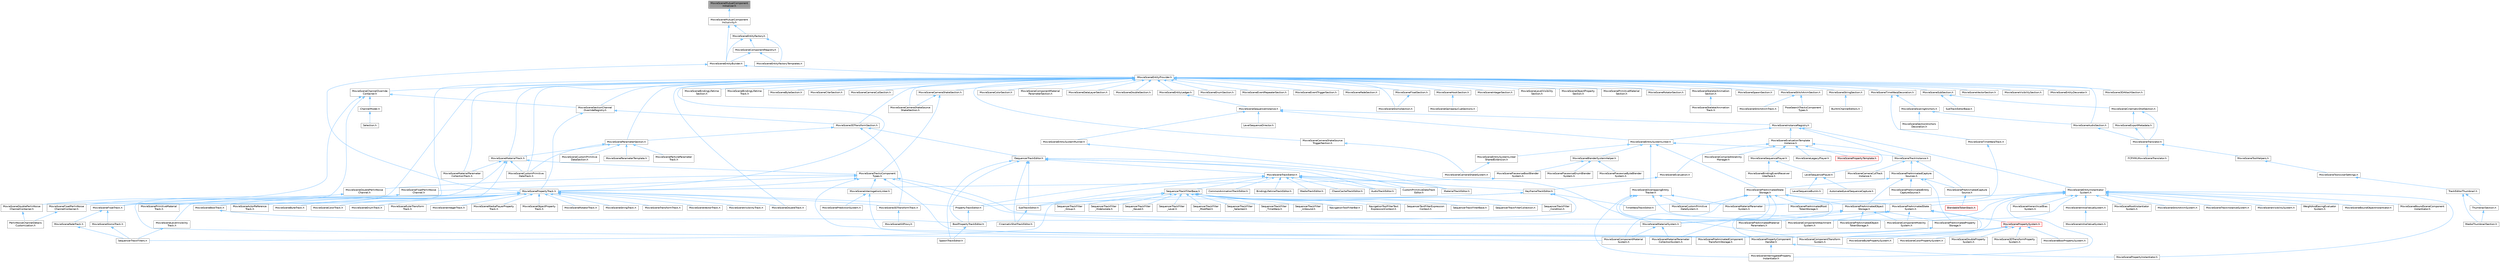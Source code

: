 digraph "MovieSceneMutualComponentInitializer.h"
{
 // INTERACTIVE_SVG=YES
 // LATEX_PDF_SIZE
  bgcolor="transparent";
  edge [fontname=Helvetica,fontsize=10,labelfontname=Helvetica,labelfontsize=10];
  node [fontname=Helvetica,fontsize=10,shape=box,height=0.2,width=0.4];
  Node1 [id="Node000001",label="MovieSceneMutualComponent\lInitializer.h",height=0.2,width=0.4,color="gray40", fillcolor="grey60", style="filled", fontcolor="black",tooltip=" "];
  Node1 -> Node2 [id="edge1_Node000001_Node000002",dir="back",color="steelblue1",style="solid",tooltip=" "];
  Node2 [id="Node000002",label="MovieSceneMutualComponent\lInclusivity.h",height=0.2,width=0.4,color="grey40", fillcolor="white", style="filled",URL="$d7/d19/MovieSceneMutualComponentInclusivity_8h.html",tooltip=" "];
  Node2 -> Node3 [id="edge2_Node000002_Node000003",dir="back",color="steelblue1",style="solid",tooltip=" "];
  Node3 [id="Node000003",label="MovieSceneEntityBuilder.h",height=0.2,width=0.4,color="grey40", fillcolor="white", style="filled",URL="$d4/df8/MovieSceneEntityBuilder_8h.html",tooltip=" "];
  Node3 -> Node4 [id="edge3_Node000003_Node000004",dir="back",color="steelblue1",style="solid",tooltip=" "];
  Node4 [id="Node000004",label="IMovieSceneEntityProvider.h",height=0.2,width=0.4,color="grey40", fillcolor="white", style="filled",URL="$dc/de1/IMovieSceneEntityProvider_8h.html",tooltip=" "];
  Node4 -> Node5 [id="edge4_Node000004_Node000005",dir="back",color="steelblue1",style="solid",tooltip=" "];
  Node5 [id="Node000005",label="IMovieSceneEntityDecorator.h",height=0.2,width=0.4,color="grey40", fillcolor="white", style="filled",URL="$da/d36/IMovieSceneEntityDecorator_8h.html",tooltip=" "];
  Node4 -> Node6 [id="edge5_Node000004_Node000006",dir="back",color="steelblue1",style="solid",tooltip=" "];
  Node6 [id="Node000006",label="MovieScene3DAttachSection.h",height=0.2,width=0.4,color="grey40", fillcolor="white", style="filled",URL="$d4/db3/MovieScene3DAttachSection_8h.html",tooltip=" "];
  Node4 -> Node7 [id="edge6_Node000004_Node000007",dir="back",color="steelblue1",style="solid",tooltip=" "];
  Node7 [id="Node000007",label="MovieScene3DTransformSection.h",height=0.2,width=0.4,color="grey40", fillcolor="white", style="filled",URL="$de/dab/MovieScene3DTransformSection_8h.html",tooltip=" "];
  Node7 -> Node8 [id="edge7_Node000007_Node000008",dir="back",color="steelblue1",style="solid",tooltip=" "];
  Node8 [id="Node000008",label="ISequencerTrackEditor.h",height=0.2,width=0.4,color="grey40", fillcolor="white", style="filled",URL="$df/dca/ISequencerTrackEditor_8h.html",tooltip=" "];
  Node8 -> Node9 [id="edge8_Node000008_Node000009",dir="back",color="steelblue1",style="solid",tooltip=" "];
  Node9 [id="Node000009",label="AudioTrackEditor.h",height=0.2,width=0.4,color="grey40", fillcolor="white", style="filled",URL="$dd/d96/AudioTrackEditor_8h.html",tooltip=" "];
  Node8 -> Node10 [id="edge9_Node000008_Node000010",dir="back",color="steelblue1",style="solid",tooltip=" "];
  Node10 [id="Node000010",label="BoolPropertyTrackEditor.h",height=0.2,width=0.4,color="grey40", fillcolor="white", style="filled",URL="$db/d07/BoolPropertyTrackEditor_8h.html",tooltip=" "];
  Node10 -> Node11 [id="edge10_Node000010_Node000011",dir="back",color="steelblue1",style="solid",tooltip=" "];
  Node11 [id="Node000011",label="SpawnTrackEditor.h",height=0.2,width=0.4,color="grey40", fillcolor="white", style="filled",URL="$d5/dac/SpawnTrackEditor_8h.html",tooltip=" "];
  Node8 -> Node12 [id="edge11_Node000008_Node000012",dir="back",color="steelblue1",style="solid",tooltip=" "];
  Node12 [id="Node000012",label="CinematicShotTrackEditor.h",height=0.2,width=0.4,color="grey40", fillcolor="white", style="filled",URL="$d3/d0c/CinematicShotTrackEditor_8h.html",tooltip=" "];
  Node8 -> Node13 [id="edge12_Node000008_Node000013",dir="back",color="steelblue1",style="solid",tooltip=" "];
  Node13 [id="Node000013",label="CustomPrimitiveDataTrack\lEditor.h",height=0.2,width=0.4,color="grey40", fillcolor="white", style="filled",URL="$dc/d8f/CustomPrimitiveDataTrackEditor_8h.html",tooltip=" "];
  Node8 -> Node14 [id="edge13_Node000008_Node000014",dir="back",color="steelblue1",style="solid",tooltip=" "];
  Node14 [id="Node000014",label="MaterialTrackEditor.h",height=0.2,width=0.4,color="grey40", fillcolor="white", style="filled",URL="$d1/d9f/MaterialTrackEditor_8h.html",tooltip=" "];
  Node8 -> Node15 [id="edge14_Node000008_Node000015",dir="back",color="steelblue1",style="solid",tooltip=" "];
  Node15 [id="Node000015",label="MovieSceneTrackEditor.h",height=0.2,width=0.4,color="grey40", fillcolor="white", style="filled",URL="$db/d6c/MovieSceneTrackEditor_8h.html",tooltip=" "];
  Node15 -> Node9 [id="edge15_Node000015_Node000009",dir="back",color="steelblue1",style="solid",tooltip=" "];
  Node15 -> Node16 [id="edge16_Node000015_Node000016",dir="back",color="steelblue1",style="solid",tooltip=" "];
  Node16 [id="Node000016",label="BindingLifetimeTrackEditor.h",height=0.2,width=0.4,color="grey40", fillcolor="white", style="filled",URL="$db/d3c/BindingLifetimeTrackEditor_8h.html",tooltip=" "];
  Node15 -> Node17 [id="edge17_Node000015_Node000017",dir="back",color="steelblue1",style="solid",tooltip=" "];
  Node17 [id="Node000017",label="ChaosCacheTrackEditor.h",height=0.2,width=0.4,color="grey40", fillcolor="white", style="filled",URL="$db/d36/ChaosCacheTrackEditor_8h.html",tooltip=" "];
  Node15 -> Node18 [id="edge18_Node000015_Node000018",dir="back",color="steelblue1",style="solid",tooltip=" "];
  Node18 [id="Node000018",label="CommonAnimationTrackEditor.h",height=0.2,width=0.4,color="grey40", fillcolor="white", style="filled",URL="$d9/d6e/CommonAnimationTrackEditor_8h.html",tooltip=" "];
  Node15 -> Node13 [id="edge19_Node000015_Node000013",dir="back",color="steelblue1",style="solid",tooltip=" "];
  Node15 -> Node19 [id="edge20_Node000015_Node000019",dir="back",color="steelblue1",style="solid",tooltip=" "];
  Node19 [id="Node000019",label="KeyframeTrackEditor.h",height=0.2,width=0.4,color="grey40", fillcolor="white", style="filled",URL="$dd/d47/KeyframeTrackEditor_8h.html",tooltip=" "];
  Node19 -> Node10 [id="edge21_Node000019_Node000010",dir="back",color="steelblue1",style="solid",tooltip=" "];
  Node19 -> Node20 [id="edge22_Node000019_Node000020",dir="back",color="steelblue1",style="solid",tooltip=" "];
  Node20 [id="Node000020",label="PropertyTrackEditor.h",height=0.2,width=0.4,color="grey40", fillcolor="white", style="filled",URL="$da/d9a/PropertyTrackEditor_8h.html",tooltip=" "];
  Node20 -> Node10 [id="edge23_Node000020_Node000010",dir="back",color="steelblue1",style="solid",tooltip=" "];
  Node19 -> Node21 [id="edge24_Node000019_Node000021",dir="back",color="steelblue1",style="solid",tooltip=" "];
  Node21 [id="Node000021",label="SubTrackEditor.h",height=0.2,width=0.4,color="grey40", fillcolor="white", style="filled",URL="$d8/d5b/SubTrackEditor_8h.html",tooltip=" "];
  Node21 -> Node12 [id="edge25_Node000021_Node000012",dir="back",color="steelblue1",style="solid",tooltip=" "];
  Node19 -> Node22 [id="edge26_Node000019_Node000022",dir="back",color="steelblue1",style="solid",tooltip=" "];
  Node22 [id="Node000022",label="TimeWarpTrackEditor.h",height=0.2,width=0.4,color="grey40", fillcolor="white", style="filled",URL="$dc/d2e/TimeWarpTrackEditor_8h.html",tooltip=" "];
  Node15 -> Node14 [id="edge27_Node000015_Node000014",dir="back",color="steelblue1",style="solid",tooltip=" "];
  Node15 -> Node23 [id="edge28_Node000015_Node000023",dir="back",color="steelblue1",style="solid",tooltip=" "];
  Node23 [id="Node000023",label="MediaTrackEditor.h",height=0.2,width=0.4,color="grey40", fillcolor="white", style="filled",URL="$d0/d41/MediaTrackEditor_8h.html",tooltip=" "];
  Node15 -> Node20 [id="edge29_Node000015_Node000020",dir="back",color="steelblue1",style="solid",tooltip=" "];
  Node15 -> Node24 [id="edge30_Node000015_Node000024",dir="back",color="steelblue1",style="solid",tooltip=" "];
  Node24 [id="Node000024",label="SequencerTrackFilterBase.h",height=0.2,width=0.4,color="grey40", fillcolor="white", style="filled",URL="$d8/def/Filters_2SequencerTrackFilterBase_8h.html",tooltip=" "];
  Node24 -> Node25 [id="edge31_Node000024_Node000025",dir="back",color="steelblue1",style="solid",tooltip=" "];
  Node25 [id="Node000025",label="NavigationToolFilterBar.h",height=0.2,width=0.4,color="grey40", fillcolor="white", style="filled",URL="$df/d14/NavigationToolFilterBar_8h.html",tooltip=" "];
  Node24 -> Node26 [id="edge32_Node000024_Node000026",dir="back",color="steelblue1",style="solid",tooltip=" "];
  Node26 [id="Node000026",label="NavigationToolFilterText\lExpressionContext.h",height=0.2,width=0.4,color="grey40", fillcolor="white", style="filled",URL="$d8/dd2/NavigationToolFilterTextExpressionContext_8h.html",tooltip=" "];
  Node24 -> Node27 [id="edge33_Node000024_Node000027",dir="back",color="steelblue1",style="solid",tooltip=" "];
  Node27 [id="Node000027",label="SequencerTextFilterExpression\lContext.h",height=0.2,width=0.4,color="grey40", fillcolor="white", style="filled",URL="$d0/d9f/SequencerTextFilterExpressionContext_8h.html",tooltip=" "];
  Node24 -> Node28 [id="edge34_Node000024_Node000028",dir="back",color="steelblue1",style="solid",tooltip=" "];
  Node28 [id="Node000028",label="SequencerTrackFilterBase.h",height=0.2,width=0.4,color="grey40", fillcolor="white", style="filled",URL="$d8/d4d/SequencerTrackFilterBase_8h.html",tooltip=" "];
  Node24 -> Node29 [id="edge35_Node000024_Node000029",dir="back",color="steelblue1",style="solid",tooltip=" "];
  Node29 [id="Node000029",label="SequencerTrackFilterCollection.h",height=0.2,width=0.4,color="grey40", fillcolor="white", style="filled",URL="$d8/de2/SequencerTrackFilterCollection_8h.html",tooltip=" "];
  Node24 -> Node30 [id="edge36_Node000024_Node000030",dir="back",color="steelblue1",style="solid",tooltip=" "];
  Node30 [id="Node000030",label="SequencerTrackFilter\l_Condition.h",height=0.2,width=0.4,color="grey40", fillcolor="white", style="filled",URL="$df/d17/SequencerTrackFilter__Condition_8h.html",tooltip=" "];
  Node24 -> Node31 [id="edge37_Node000024_Node000031",dir="back",color="steelblue1",style="solid",tooltip=" "];
  Node31 [id="Node000031",label="SequencerTrackFilter\l_Group.h",height=0.2,width=0.4,color="grey40", fillcolor="white", style="filled",URL="$da/dea/SequencerTrackFilter__Group_8h.html",tooltip=" "];
  Node24 -> Node32 [id="edge38_Node000024_Node000032",dir="back",color="steelblue1",style="solid",tooltip=" "];
  Node32 [id="Node000032",label="SequencerTrackFilter\l_HideIsolate.h",height=0.2,width=0.4,color="grey40", fillcolor="white", style="filled",URL="$d3/d55/SequencerTrackFilter__HideIsolate_8h.html",tooltip=" "];
  Node24 -> Node33 [id="edge39_Node000024_Node000033",dir="back",color="steelblue1",style="solid",tooltip=" "];
  Node33 [id="Node000033",label="SequencerTrackFilter\l_Keyed.h",height=0.2,width=0.4,color="grey40", fillcolor="white", style="filled",URL="$d4/d2d/SequencerTrackFilter__Keyed_8h.html",tooltip=" "];
  Node24 -> Node34 [id="edge40_Node000024_Node000034",dir="back",color="steelblue1",style="solid",tooltip=" "];
  Node34 [id="Node000034",label="SequencerTrackFilter\l_Level.h",height=0.2,width=0.4,color="grey40", fillcolor="white", style="filled",URL="$d2/d6c/SequencerTrackFilter__Level_8h.html",tooltip=" "];
  Node24 -> Node35 [id="edge41_Node000024_Node000035",dir="back",color="steelblue1",style="solid",tooltip=" "];
  Node35 [id="Node000035",label="SequencerTrackFilter\l_Modified.h",height=0.2,width=0.4,color="grey40", fillcolor="white", style="filled",URL="$d0/dd9/SequencerTrackFilter__Modified_8h.html",tooltip=" "];
  Node24 -> Node36 [id="edge42_Node000024_Node000036",dir="back",color="steelblue1",style="solid",tooltip=" "];
  Node36 [id="Node000036",label="SequencerTrackFilter\l_Selected.h",height=0.2,width=0.4,color="grey40", fillcolor="white", style="filled",URL="$dc/d54/SequencerTrackFilter__Selected_8h.html",tooltip=" "];
  Node24 -> Node37 [id="edge43_Node000024_Node000037",dir="back",color="steelblue1",style="solid",tooltip=" "];
  Node37 [id="Node000037",label="SequencerTrackFilter\l_TimeWarp.h",height=0.2,width=0.4,color="grey40", fillcolor="white", style="filled",URL="$d6/dd0/SequencerTrackFilter__TimeWarp_8h.html",tooltip=" "];
  Node24 -> Node38 [id="edge44_Node000024_Node000038",dir="back",color="steelblue1",style="solid",tooltip=" "];
  Node38 [id="Node000038",label="SequencerTrackFilter\l_Unbound.h",height=0.2,width=0.4,color="grey40", fillcolor="white", style="filled",URL="$d0/dd1/SequencerTrackFilter__Unbound_8h.html",tooltip=" "];
  Node24 -> Node39 [id="edge45_Node000024_Node000039",dir="back",color="steelblue1",style="solid",tooltip=" "];
  Node39 [id="Node000039",label="SequencerTrackFilters.h",height=0.2,width=0.4,color="grey40", fillcolor="white", style="filled",URL="$df/d72/SequencerTrackFilters_8h.html",tooltip=" "];
  Node15 -> Node21 [id="edge46_Node000015_Node000021",dir="back",color="steelblue1",style="solid",tooltip=" "];
  Node8 -> Node11 [id="edge47_Node000008_Node000011",dir="back",color="steelblue1",style="solid",tooltip=" "];
  Node8 -> Node21 [id="edge48_Node000008_Node000021",dir="back",color="steelblue1",style="solid",tooltip=" "];
  Node7 -> Node40 [id="edge49_Node000007_Node000040",dir="back",color="steelblue1",style="solid",tooltip=" "];
  Node40 [id="Node000040",label="MovieScene3DTransformTrack.h",height=0.2,width=0.4,color="grey40", fillcolor="white", style="filled",URL="$d9/d06/MovieScene3DTransformTrack_8h.html",tooltip=" "];
  Node40 -> Node41 [id="edge50_Node000040_Node000041",dir="back",color="steelblue1",style="solid",tooltip=" "];
  Node41 [id="Node000041",label="MovieSceneHitProxy.h",height=0.2,width=0.4,color="grey40", fillcolor="white", style="filled",URL="$d0/d01/MovieSceneHitProxy_8h.html",tooltip=" "];
  Node7 -> Node42 [id="edge51_Node000007_Node000042",dir="back",color="steelblue1",style="solid",tooltip=" "];
  Node42 [id="Node000042",label="MovieSceneParameterSection.h",height=0.2,width=0.4,color="grey40", fillcolor="white", style="filled",URL="$de/d65/MovieSceneParameterSection_8h.html",tooltip=" "];
  Node42 -> Node43 [id="edge52_Node000042_Node000043",dir="back",color="steelblue1",style="solid",tooltip=" "];
  Node43 [id="Node000043",label="MovieSceneCustomPrimitive\lDataSection.h",height=0.2,width=0.4,color="grey40", fillcolor="white", style="filled",URL="$d2/d78/MovieSceneCustomPrimitiveDataSection_8h.html",tooltip=" "];
  Node42 -> Node44 [id="edge53_Node000042_Node000044",dir="back",color="steelblue1",style="solid",tooltip=" "];
  Node44 [id="Node000044",label="MovieSceneCustomPrimitive\lDataTrack.h",height=0.2,width=0.4,color="grey40", fillcolor="white", style="filled",URL="$db/d39/MovieSceneCustomPrimitiveDataTrack_8h.html",tooltip=" "];
  Node42 -> Node45 [id="edge54_Node000042_Node000045",dir="back",color="steelblue1",style="solid",tooltip=" "];
  Node45 [id="Node000045",label="MovieSceneMaterialTrack.h",height=0.2,width=0.4,color="grey40", fillcolor="white", style="filled",URL="$d8/d92/MovieSceneMaterialTrack_8h.html",tooltip=" "];
  Node45 -> Node46 [id="edge55_Node000045_Node000046",dir="back",color="steelblue1",style="solid",tooltip=" "];
  Node46 [id="Node000046",label="MovieSceneComponentMaterial\lSystem.h",height=0.2,width=0.4,color="grey40", fillcolor="white", style="filled",URL="$d7/d7c/MovieSceneComponentMaterialSystem_8h.html",tooltip=" "];
  Node45 -> Node44 [id="edge56_Node000045_Node000044",dir="back",color="steelblue1",style="solid",tooltip=" "];
  Node45 -> Node47 [id="edge57_Node000045_Node000047",dir="back",color="steelblue1",style="solid",tooltip=" "];
  Node47 [id="Node000047",label="MovieSceneMaterialParameter\lCollectionTrack.h",height=0.2,width=0.4,color="grey40", fillcolor="white", style="filled",URL="$d7/dc8/MovieSceneMaterialParameterCollectionTrack_8h.html",tooltip=" "];
  Node45 -> Node48 [id="edge58_Node000045_Node000048",dir="back",color="steelblue1",style="solid",tooltip=" "];
  Node48 [id="Node000048",label="MovieScenePrimitiveMaterial\lTrack.h",height=0.2,width=0.4,color="grey40", fillcolor="white", style="filled",URL="$dc/dc4/MovieScenePrimitiveMaterialTrack_8h.html",tooltip=" "];
  Node45 -> Node49 [id="edge59_Node000045_Node000049",dir="back",color="steelblue1",style="solid",tooltip=" "];
  Node49 [id="Node000049",label="MovieSceneTracksComponent\lTypes.h",height=0.2,width=0.4,color="grey40", fillcolor="white", style="filled",URL="$d5/d6a/MovieSceneTracksComponentTypes_8h.html",tooltip=" "];
  Node49 -> Node50 [id="edge60_Node000049_Node000050",dir="back",color="steelblue1",style="solid",tooltip=" "];
  Node50 [id="Node000050",label="MovieSceneComponentAttachment\lSystem.h",height=0.2,width=0.4,color="grey40", fillcolor="white", style="filled",URL="$d9/db3/MovieSceneComponentAttachmentSystem_8h.html",tooltip=" "];
  Node49 -> Node51 [id="edge61_Node000049_Node000051",dir="back",color="steelblue1",style="solid",tooltip=" "];
  Node51 [id="Node000051",label="MovieSceneComponentTransform\lSystem.h",height=0.2,width=0.4,color="grey40", fillcolor="white", style="filled",URL="$d1/d3e/MovieSceneComponentTransformSystem_8h.html",tooltip=" "];
  Node49 -> Node52 [id="edge62_Node000049_Node000052",dir="back",color="steelblue1",style="solid",tooltip=" "];
  Node52 [id="Node000052",label="MovieSceneDoublePerlinNoise\lChannel.h",height=0.2,width=0.4,color="grey40", fillcolor="white", style="filled",URL="$d9/d50/MovieSceneDoublePerlinNoiseChannel_8h.html",tooltip=" "];
  Node52 -> Node53 [id="edge63_Node000052_Node000053",dir="back",color="steelblue1",style="solid",tooltip=" "];
  Node53 [id="Node000053",label="MovieSceneDoublePerlinNoise\lChannelContainer.h",height=0.2,width=0.4,color="grey40", fillcolor="white", style="filled",URL="$de/dae/MovieSceneDoublePerlinNoiseChannelContainer_8h.html",tooltip=" "];
  Node53 -> Node54 [id="edge64_Node000053_Node000054",dir="back",color="steelblue1",style="solid",tooltip=" "];
  Node54 [id="Node000054",label="PerlinNoiseChannelDetails\lCustomization.h",height=0.2,width=0.4,color="grey40", fillcolor="white", style="filled",URL="$d6/df3/PerlinNoiseChannelDetailsCustomization_8h.html",tooltip=" "];
  Node49 -> Node55 [id="edge65_Node000049_Node000055",dir="back",color="steelblue1",style="solid",tooltip=" "];
  Node55 [id="Node000055",label="MovieSceneFloatPerlinNoise\lChannel.h",height=0.2,width=0.4,color="grey40", fillcolor="white", style="filled",URL="$d2/d9d/MovieSceneFloatPerlinNoiseChannel_8h.html",tooltip=" "];
  Node55 -> Node56 [id="edge66_Node000055_Node000056",dir="back",color="steelblue1",style="solid",tooltip=" "];
  Node56 [id="Node000056",label="MovieSceneFloatPerlinNoise\lChannelContainer.h",height=0.2,width=0.4,color="grey40", fillcolor="white", style="filled",URL="$d6/dcb/MovieSceneFloatPerlinNoiseChannelContainer_8h.html",tooltip=" "];
  Node56 -> Node54 [id="edge67_Node000056_Node000054",dir="back",color="steelblue1",style="solid",tooltip=" "];
  Node49 -> Node57 [id="edge68_Node000049_Node000057",dir="back",color="steelblue1",style="solid",tooltip=" "];
  Node57 [id="Node000057",label="MovieSceneInterrogationLinker.h",height=0.2,width=0.4,color="grey40", fillcolor="white", style="filled",URL="$d9/d6a/MovieSceneInterrogationLinker_8h.html",tooltip=" "];
  Node57 -> Node58 [id="edge69_Node000057_Node000058",dir="back",color="steelblue1",style="solid",tooltip=" "];
  Node58 [id="Node000058",label="MovieScenePredictionSystem.h",height=0.2,width=0.4,color="grey40", fillcolor="white", style="filled",URL="$dc/d7f/MovieScenePredictionSystem_8h.html",tooltip=" "];
  Node57 -> Node59 [id="edge70_Node000057_Node000059",dir="back",color="steelblue1",style="solid",tooltip=" "];
  Node59 [id="Node000059",label="MovieScenePropertyComponent\lHandler.h",height=0.2,width=0.4,color="grey40", fillcolor="white", style="filled",URL="$d1/d1c/MovieScenePropertyComponentHandler_8h.html",tooltip=" "];
  Node59 -> Node60 [id="edge71_Node000059_Node000060",dir="back",color="steelblue1",style="solid",tooltip=" "];
  Node60 [id="Node000060",label="MovieSceneInterrogatedProperty\lInstantiator.h",height=0.2,width=0.4,color="grey40", fillcolor="white", style="filled",URL="$df/d43/MovieSceneInterrogatedPropertyInstantiator_8h.html",tooltip=" "];
  Node59 -> Node61 [id="edge72_Node000059_Node000061",dir="back",color="steelblue1",style="solid",tooltip=" "];
  Node61 [id="Node000061",label="MovieScenePropertyInstantiator.h",height=0.2,width=0.4,color="grey40", fillcolor="white", style="filled",URL="$d2/ddc/MovieScenePropertyInstantiator_8h.html",tooltip=" "];
  Node49 -> Node62 [id="edge73_Node000049_Node000062",dir="back",color="steelblue1",style="solid",tooltip=" "];
  Node62 [id="Node000062",label="MovieSceneMaterialSystem.h",height=0.2,width=0.4,color="grey40", fillcolor="white", style="filled",URL="$d2/d2f/MovieSceneMaterialSystem_8h.html",tooltip=" "];
  Node62 -> Node46 [id="edge74_Node000062_Node000046",dir="back",color="steelblue1",style="solid",tooltip=" "];
  Node62 -> Node63 [id="edge75_Node000062_Node000063",dir="back",color="steelblue1",style="solid",tooltip=" "];
  Node63 [id="Node000063",label="MovieSceneMaterialParameter\lCollectionSystem.h",height=0.2,width=0.4,color="grey40", fillcolor="white", style="filled",URL="$d4/d18/MovieSceneMaterialParameterCollectionSystem_8h.html",tooltip=" "];
  Node49 -> Node64 [id="edge76_Node000049_Node000064",dir="back",color="steelblue1",style="solid",tooltip=" "];
  Node64 [id="Node000064",label="MovieScenePreAnimatedComponent\lTransformStorage.h",height=0.2,width=0.4,color="grey40", fillcolor="white", style="filled",URL="$d9/d84/MovieScenePreAnimatedComponentTransformStorage_8h.html",tooltip=" "];
  Node49 -> Node65 [id="edge77_Node000049_Node000065",dir="back",color="steelblue1",style="solid",tooltip=" "];
  Node65 [id="Node000065",label="MovieScenePropertyTrack.h",height=0.2,width=0.4,color="grey40", fillcolor="white", style="filled",URL="$da/d0c/MovieScenePropertyTrack_8h.html",tooltip=" "];
  Node65 -> Node40 [id="edge78_Node000065_Node000040",dir="back",color="steelblue1",style="solid",tooltip=" "];
  Node65 -> Node66 [id="edge79_Node000065_Node000066",dir="back",color="steelblue1",style="solid",tooltip=" "];
  Node66 [id="Node000066",label="MovieSceneActorReference\lTrack.h",height=0.2,width=0.4,color="grey40", fillcolor="white", style="filled",URL="$d9/d9b/MovieSceneActorReferenceTrack_8h.html",tooltip=" "];
  Node65 -> Node67 [id="edge80_Node000065_Node000067",dir="back",color="steelblue1",style="solid",tooltip=" "];
  Node67 [id="Node000067",label="MovieSceneBoolTrack.h",height=0.2,width=0.4,color="grey40", fillcolor="white", style="filled",URL="$d7/ddf/MovieSceneBoolTrack_8h.html",tooltip=" "];
  Node67 -> Node10 [id="edge81_Node000067_Node000010",dir="back",color="steelblue1",style="solid",tooltip=" "];
  Node65 -> Node68 [id="edge82_Node000065_Node000068",dir="back",color="steelblue1",style="solid",tooltip=" "];
  Node68 [id="Node000068",label="MovieSceneByteTrack.h",height=0.2,width=0.4,color="grey40", fillcolor="white", style="filled",URL="$dc/d79/MovieSceneByteTrack_8h.html",tooltip=" "];
  Node65 -> Node69 [id="edge83_Node000065_Node000069",dir="back",color="steelblue1",style="solid",tooltip=" "];
  Node69 [id="Node000069",label="MovieSceneColorTrack.h",height=0.2,width=0.4,color="grey40", fillcolor="white", style="filled",URL="$d8/df9/MovieSceneColorTrack_8h.html",tooltip=" "];
  Node65 -> Node70 [id="edge84_Node000065_Node000070",dir="back",color="steelblue1",style="solid",tooltip=" "];
  Node70 [id="Node000070",label="MovieSceneDoubleTrack.h",height=0.2,width=0.4,color="grey40", fillcolor="white", style="filled",URL="$de/d31/MovieSceneDoubleTrack_8h.html",tooltip=" "];
  Node65 -> Node71 [id="edge85_Node000065_Node000071",dir="back",color="steelblue1",style="solid",tooltip=" "];
  Node71 [id="Node000071",label="MovieSceneEnumTrack.h",height=0.2,width=0.4,color="grey40", fillcolor="white", style="filled",URL="$d6/d95/MovieSceneEnumTrack_8h.html",tooltip=" "];
  Node65 -> Node72 [id="edge86_Node000065_Node000072",dir="back",color="steelblue1",style="solid",tooltip=" "];
  Node72 [id="Node000072",label="MovieSceneEulerTransform\lTrack.h",height=0.2,width=0.4,color="grey40", fillcolor="white", style="filled",URL="$d7/d3a/MovieSceneEulerTransformTrack_8h.html",tooltip=" "];
  Node65 -> Node73 [id="edge87_Node000065_Node000073",dir="back",color="steelblue1",style="solid",tooltip=" "];
  Node73 [id="Node000073",label="MovieSceneFloatTrack.h",height=0.2,width=0.4,color="grey40", fillcolor="white", style="filled",URL="$dc/d88/MovieSceneFloatTrack_8h.html",tooltip=" "];
  Node73 -> Node74 [id="edge88_Node000073_Node000074",dir="back",color="steelblue1",style="solid",tooltip=" "];
  Node74 [id="Node000074",label="MovieSceneFadeTrack.h",height=0.2,width=0.4,color="grey40", fillcolor="white", style="filled",URL="$d3/dd6/MovieSceneFadeTrack_8h.html",tooltip=" "];
  Node74 -> Node39 [id="edge89_Node000074_Node000039",dir="back",color="steelblue1",style="solid",tooltip=" "];
  Node73 -> Node75 [id="edge90_Node000073_Node000075",dir="back",color="steelblue1",style="solid",tooltip=" "];
  Node75 [id="Node000075",label="MovieSceneSlomoTrack.h",height=0.2,width=0.4,color="grey40", fillcolor="white", style="filled",URL="$d3/d88/MovieSceneSlomoTrack_8h.html",tooltip=" "];
  Node75 -> Node39 [id="edge91_Node000075_Node000039",dir="back",color="steelblue1",style="solid",tooltip=" "];
  Node65 -> Node76 [id="edge92_Node000065_Node000076",dir="back",color="steelblue1",style="solid",tooltip=" "];
  Node76 [id="Node000076",label="MovieSceneIntegerTrack.h",height=0.2,width=0.4,color="grey40", fillcolor="white", style="filled",URL="$d9/d1a/MovieSceneIntegerTrack_8h.html",tooltip=" "];
  Node65 -> Node77 [id="edge93_Node000065_Node000077",dir="back",color="steelblue1",style="solid",tooltip=" "];
  Node77 [id="Node000077",label="MovieSceneLevelVisibility\lTrack.h",height=0.2,width=0.4,color="grey40", fillcolor="white", style="filled",URL="$d8/dae/MovieSceneLevelVisibilityTrack_8h.html",tooltip=" "];
  Node77 -> Node39 [id="edge94_Node000077_Node000039",dir="back",color="steelblue1",style="solid",tooltip=" "];
  Node65 -> Node78 [id="edge95_Node000065_Node000078",dir="back",color="steelblue1",style="solid",tooltip=" "];
  Node78 [id="Node000078",label="MovieSceneMediaPlayerProperty\lTrack.h",height=0.2,width=0.4,color="grey40", fillcolor="white", style="filled",URL="$d4/da1/MovieSceneMediaPlayerPropertyTrack_8h.html",tooltip=" "];
  Node65 -> Node79 [id="edge96_Node000065_Node000079",dir="back",color="steelblue1",style="solid",tooltip=" "];
  Node79 [id="Node000079",label="MovieSceneObjectProperty\lTrack.h",height=0.2,width=0.4,color="grey40", fillcolor="white", style="filled",URL="$dc/da9/MovieSceneObjectPropertyTrack_8h.html",tooltip=" "];
  Node65 -> Node48 [id="edge97_Node000065_Node000048",dir="back",color="steelblue1",style="solid",tooltip=" "];
  Node65 -> Node80 [id="edge98_Node000065_Node000080",dir="back",color="steelblue1",style="solid",tooltip=" "];
  Node80 [id="Node000080",label="MovieSceneRotatorTrack.h",height=0.2,width=0.4,color="grey40", fillcolor="white", style="filled",URL="$d3/d8f/MovieSceneRotatorTrack_8h.html",tooltip=" "];
  Node65 -> Node81 [id="edge99_Node000065_Node000081",dir="back",color="steelblue1",style="solid",tooltip=" "];
  Node81 [id="Node000081",label="MovieSceneStringTrack.h",height=0.2,width=0.4,color="grey40", fillcolor="white", style="filled",URL="$dd/d54/MovieSceneStringTrack_8h.html",tooltip=" "];
  Node65 -> Node82 [id="edge100_Node000065_Node000082",dir="back",color="steelblue1",style="solid",tooltip=" "];
  Node82 [id="Node000082",label="MovieSceneTransformTrack.h",height=0.2,width=0.4,color="grey40", fillcolor="white", style="filled",URL="$df/d57/MovieSceneTransformTrack_8h.html",tooltip=" "];
  Node65 -> Node83 [id="edge101_Node000065_Node000083",dir="back",color="steelblue1",style="solid",tooltip=" "];
  Node83 [id="Node000083",label="MovieSceneVectorTrack.h",height=0.2,width=0.4,color="grey40", fillcolor="white", style="filled",URL="$d8/d5e/MovieSceneVectorTrack_8h.html",tooltip=" "];
  Node65 -> Node84 [id="edge102_Node000065_Node000084",dir="back",color="steelblue1",style="solid",tooltip=" "];
  Node84 [id="Node000084",label="MovieSceneVisibilityTrack.h",height=0.2,width=0.4,color="grey40", fillcolor="white", style="filled",URL="$dd/d5e/MovieSceneVisibilityTrack_8h.html",tooltip=" "];
  Node65 -> Node20 [id="edge103_Node000065_Node000020",dir="back",color="steelblue1",style="solid",tooltip=" "];
  Node42 -> Node85 [id="edge104_Node000042_Node000085",dir="back",color="steelblue1",style="solid",tooltip=" "];
  Node85 [id="Node000085",label="MovieSceneParameterTemplate.h",height=0.2,width=0.4,color="grey40", fillcolor="white", style="filled",URL="$d9/df3/MovieSceneParameterTemplate_8h.html",tooltip=" "];
  Node42 -> Node86 [id="edge105_Node000042_Node000086",dir="back",color="steelblue1",style="solid",tooltip=" "];
  Node86 [id="Node000086",label="MovieSceneParticleParameter\lTrack.h",height=0.2,width=0.4,color="grey40", fillcolor="white", style="filled",URL="$d2/d09/MovieSceneParticleParameterTrack_8h.html",tooltip=" "];
  Node4 -> Node87 [id="edge106_Node000004_Node000087",dir="back",color="steelblue1",style="solid",tooltip=" "];
  Node87 [id="Node000087",label="MovieSceneAudioSection.h",height=0.2,width=0.4,color="grey40", fillcolor="white", style="filled",URL="$da/d5f/MovieSceneAudioSection_8h.html",tooltip=" "];
  Node87 -> Node88 [id="edge107_Node000087_Node000088",dir="back",color="steelblue1",style="solid",tooltip=" "];
  Node88 [id="Node000088",label="MovieSceneTranslator.h",height=0.2,width=0.4,color="grey40", fillcolor="white", style="filled",URL="$d2/d49/MovieSceneTranslator_8h.html",tooltip=" "];
  Node88 -> Node89 [id="edge108_Node000088_Node000089",dir="back",color="steelblue1",style="solid",tooltip=" "];
  Node89 [id="Node000089",label="FCPXMLMovieSceneTranslator.h",height=0.2,width=0.4,color="grey40", fillcolor="white", style="filled",URL="$d2/d93/FCPXMLMovieSceneTranslator_8h.html",tooltip=" "];
  Node88 -> Node90 [id="edge109_Node000088_Node000090",dir="back",color="steelblue1",style="solid",tooltip=" "];
  Node90 [id="Node000090",label="MovieSceneToolHelpers.h",height=0.2,width=0.4,color="grey40", fillcolor="white", style="filled",URL="$d4/d0e/MovieSceneToolHelpers_8h.html",tooltip=" "];
  Node90 -> Node91 [id="edge110_Node000090_Node000091",dir="back",color="steelblue1",style="solid",tooltip=" "];
  Node91 [id="Node000091",label="MovieSceneToolsUserSettings.h",height=0.2,width=0.4,color="grey40", fillcolor="white", style="filled",URL="$d5/dab/MovieSceneToolsUserSettings_8h.html",tooltip=" "];
  Node91 -> Node92 [id="edge111_Node000091_Node000092",dir="back",color="steelblue1",style="solid",tooltip=" "];
  Node92 [id="Node000092",label="TrackEditorThumbnail.h",height=0.2,width=0.4,color="grey40", fillcolor="white", style="filled",URL="$d6/d44/TrackEditorThumbnail_8h.html",tooltip=" "];
  Node92 -> Node93 [id="edge112_Node000092_Node000093",dir="back",color="steelblue1",style="solid",tooltip=" "];
  Node93 [id="Node000093",label="MediaThumbnailSection.h",height=0.2,width=0.4,color="grey40", fillcolor="white", style="filled",URL="$d8/dfe/MediaThumbnailSection_8h.html",tooltip=" "];
  Node92 -> Node94 [id="edge113_Node000092_Node000094",dir="back",color="steelblue1",style="solid",tooltip=" "];
  Node94 [id="Node000094",label="ThumbnailSection.h",height=0.2,width=0.4,color="grey40", fillcolor="white", style="filled",URL="$de/daf/ThumbnailSection_8h.html",tooltip=" "];
  Node94 -> Node93 [id="edge114_Node000094_Node000093",dir="back",color="steelblue1",style="solid",tooltip=" "];
  Node4 -> Node95 [id="edge115_Node000004_Node000095",dir="back",color="steelblue1",style="solid",tooltip=" "];
  Node95 [id="Node000095",label="MovieSceneBindingLifetime\lSection.h",height=0.2,width=0.4,color="grey40", fillcolor="white", style="filled",URL="$da/d3d/MovieSceneBindingLifetimeSection_8h.html",tooltip=" "];
  Node4 -> Node96 [id="edge116_Node000004_Node000096",dir="back",color="steelblue1",style="solid",tooltip=" "];
  Node96 [id="Node000096",label="MovieSceneBindingLifetime\lTrack.h",height=0.2,width=0.4,color="grey40", fillcolor="white", style="filled",URL="$d8/d77/MovieSceneBindingLifetimeTrack_8h.html",tooltip=" "];
  Node4 -> Node97 [id="edge117_Node000004_Node000097",dir="back",color="steelblue1",style="solid",tooltip=" "];
  Node97 [id="Node000097",label="MovieSceneByteSection.h",height=0.2,width=0.4,color="grey40", fillcolor="white", style="filled",URL="$da/dd4/MovieSceneByteSection_8h.html",tooltip=" "];
  Node4 -> Node98 [id="edge118_Node000004_Node000098",dir="back",color="steelblue1",style="solid",tooltip=" "];
  Node98 [id="Node000098",label="MovieSceneCVarSection.h",height=0.2,width=0.4,color="grey40", fillcolor="white", style="filled",URL="$da/de6/MovieSceneCVarSection_8h.html",tooltip=" "];
  Node4 -> Node99 [id="edge119_Node000004_Node000099",dir="back",color="steelblue1",style="solid",tooltip=" "];
  Node99 [id="Node000099",label="MovieSceneCameraCutSection.h",height=0.2,width=0.4,color="grey40", fillcolor="white", style="filled",URL="$d8/d5f/MovieSceneCameraCutSection_8h.html",tooltip=" "];
  Node4 -> Node100 [id="edge120_Node000004_Node000100",dir="back",color="steelblue1",style="solid",tooltip=" "];
  Node100 [id="Node000100",label="MovieSceneCameraShakeSection.h",height=0.2,width=0.4,color="grey40", fillcolor="white", style="filled",URL="$df/d10/MovieSceneCameraShakeSection_8h.html",tooltip=" "];
  Node100 -> Node101 [id="edge121_Node000100_Node000101",dir="back",color="steelblue1",style="solid",tooltip=" "];
  Node101 [id="Node000101",label="MovieSceneCameraShakeSource\lShakeSection.h",height=0.2,width=0.4,color="grey40", fillcolor="white", style="filled",URL="$d1/d24/MovieSceneCameraShakeSourceShakeSection_8h.html",tooltip=" "];
  Node100 -> Node49 [id="edge122_Node000100_Node000049",dir="back",color="steelblue1",style="solid",tooltip=" "];
  Node4 -> Node101 [id="edge123_Node000004_Node000101",dir="back",color="steelblue1",style="solid",tooltip=" "];
  Node4 -> Node102 [id="edge124_Node000004_Node000102",dir="back",color="steelblue1",style="solid",tooltip=" "];
  Node102 [id="Node000102",label="MovieSceneCameraShakeSource\lTriggerSection.h",height=0.2,width=0.4,color="grey40", fillcolor="white", style="filled",URL="$d3/d5f/MovieSceneCameraShakeSourceTriggerSection_8h.html",tooltip=" "];
  Node102 -> Node103 [id="edge125_Node000102_Node000103",dir="back",color="steelblue1",style="solid",tooltip=" "];
  Node103 [id="Node000103",label="MovieSceneCameraShakeSystem.h",height=0.2,width=0.4,color="grey40", fillcolor="white", style="filled",URL="$d2/dcc/MovieSceneCameraShakeSystem_8h.html",tooltip=" "];
  Node4 -> Node104 [id="edge126_Node000004_Node000104",dir="back",color="steelblue1",style="solid",tooltip=" "];
  Node104 [id="Node000104",label="MovieSceneChannelOverride\lContainer.h",height=0.2,width=0.4,color="grey40", fillcolor="white", style="filled",URL="$d1/dd2/MovieSceneChannelOverrideContainer_8h.html",tooltip=" "];
  Node104 -> Node105 [id="edge127_Node000104_Node000105",dir="back",color="steelblue1",style="solid",tooltip=" "];
  Node105 [id="Node000105",label="ChannelModel.h",height=0.2,width=0.4,color="grey40", fillcolor="white", style="filled",URL="$de/d30/ChannelModel_8h.html",tooltip=" "];
  Node105 -> Node106 [id="edge128_Node000105_Node000106",dir="back",color="steelblue1",style="solid",tooltip=" "];
  Node106 [id="Node000106",label="Selection.h",height=0.2,width=0.4,color="grey40", fillcolor="white", style="filled",URL="$dd/dc2/Editor_2Sequencer_2Public_2MVVM_2Selection_2Selection_8h.html",tooltip=" "];
  Node104 -> Node53 [id="edge129_Node000104_Node000053",dir="back",color="steelblue1",style="solid",tooltip=" "];
  Node104 -> Node56 [id="edge130_Node000104_Node000056",dir="back",color="steelblue1",style="solid",tooltip=" "];
  Node104 -> Node107 [id="edge131_Node000104_Node000107",dir="back",color="steelblue1",style="solid",tooltip=" "];
  Node107 [id="Node000107",label="MovieSceneSectionChannel\lOverrideRegistry.h",height=0.2,width=0.4,color="grey40", fillcolor="white", style="filled",URL="$d0/d33/MovieSceneSectionChannelOverrideRegistry_8h.html",tooltip=" "];
  Node107 -> Node7 [id="edge132_Node000107_Node000007",dir="back",color="steelblue1",style="solid",tooltip=" "];
  Node107 -> Node65 [id="edge133_Node000107_Node000065",dir="back",color="steelblue1",style="solid",tooltip=" "];
  Node4 -> Node108 [id="edge134_Node000004_Node000108",dir="back",color="steelblue1",style="solid",tooltip=" "];
  Node108 [id="Node000108",label="MovieSceneColorSection.h",height=0.2,width=0.4,color="grey40", fillcolor="white", style="filled",URL="$dd/dd4/MovieSceneColorSection_8h.html",tooltip=" "];
  Node4 -> Node109 [id="edge135_Node000004_Node000109",dir="back",color="steelblue1",style="solid",tooltip=" "];
  Node109 [id="Node000109",label="MovieSceneComponentMaterial\lParameterSection.h",height=0.2,width=0.4,color="grey40", fillcolor="white", style="filled",URL="$dd/d3d/MovieSceneComponentMaterialParameterSection_8h.html",tooltip=" "];
  Node4 -> Node44 [id="edge136_Node000004_Node000044",dir="back",color="steelblue1",style="solid",tooltip=" "];
  Node4 -> Node110 [id="edge137_Node000004_Node000110",dir="back",color="steelblue1",style="solid",tooltip=" "];
  Node110 [id="Node000110",label="MovieSceneDataLayerSection.h",height=0.2,width=0.4,color="grey40", fillcolor="white", style="filled",URL="$d9/d30/MovieSceneDataLayerSection_8h.html",tooltip=" "];
  Node4 -> Node111 [id="edge138_Node000004_Node000111",dir="back",color="steelblue1",style="solid",tooltip=" "];
  Node111 [id="Node000111",label="MovieSceneDoubleSection.h",height=0.2,width=0.4,color="grey40", fillcolor="white", style="filled",URL="$d3/df4/MovieSceneDoubleSection_8h.html",tooltip=" "];
  Node4 -> Node70 [id="edge139_Node000004_Node000070",dir="back",color="steelblue1",style="solid",tooltip=" "];
  Node4 -> Node112 [id="edge140_Node000004_Node000112",dir="back",color="steelblue1",style="solid",tooltip=" "];
  Node112 [id="Node000112",label="MovieSceneEntityLedger.h",height=0.2,width=0.4,color="grey40", fillcolor="white", style="filled",URL="$d6/d4e/MovieSceneEntityLedger_8h.html",tooltip=" "];
  Node112 -> Node113 [id="edge141_Node000112_Node000113",dir="back",color="steelblue1",style="solid",tooltip=" "];
  Node113 [id="Node000113",label="MovieSceneSequenceInstance.h",height=0.2,width=0.4,color="grey40", fillcolor="white", style="filled",URL="$d1/d07/MovieSceneSequenceInstance_8h.html",tooltip=" "];
  Node113 -> Node114 [id="edge142_Node000113_Node000114",dir="back",color="steelblue1",style="solid",tooltip=" "];
  Node114 [id="Node000114",label="LevelSequenceDirector.h",height=0.2,width=0.4,color="grey40", fillcolor="white", style="filled",URL="$d8/d00/LevelSequenceDirector_8h.html",tooltip=" "];
  Node113 -> Node115 [id="edge143_Node000113_Node000115",dir="back",color="steelblue1",style="solid",tooltip=" "];
  Node115 [id="Node000115",label="MovieSceneEntitySystemLinker.h",height=0.2,width=0.4,color="grey40", fillcolor="white", style="filled",URL="$d9/d16/MovieSceneEntitySystemLinker_8h.html",tooltip=" "];
  Node115 -> Node116 [id="edge144_Node000115_Node000116",dir="back",color="steelblue1",style="solid",tooltip=" "];
  Node116 [id="Node000116",label="MovieSceneBlenderSystemHelper.h",height=0.2,width=0.4,color="grey40", fillcolor="white", style="filled",URL="$d5/d47/MovieSceneBlenderSystemHelper_8h.html",tooltip=" "];
  Node116 -> Node117 [id="edge145_Node000116_Node000117",dir="back",color="steelblue1",style="solid",tooltip=" "];
  Node117 [id="Node000117",label="MovieScenePiecewiseBoolBlender\lSystem.h",height=0.2,width=0.4,color="grey40", fillcolor="white", style="filled",URL="$d7/d27/MovieScenePiecewiseBoolBlenderSystem_8h.html",tooltip=" "];
  Node117 -> Node65 [id="edge146_Node000117_Node000065",dir="back",color="steelblue1",style="solid",tooltip=" "];
  Node116 -> Node118 [id="edge147_Node000116_Node000118",dir="back",color="steelblue1",style="solid",tooltip=" "];
  Node118 [id="Node000118",label="MovieScenePiecewiseByteBlender\lSystem.h",height=0.2,width=0.4,color="grey40", fillcolor="white", style="filled",URL="$d7/dde/MovieScenePiecewiseByteBlenderSystem_8h.html",tooltip=" "];
  Node116 -> Node119 [id="edge148_Node000116_Node000119",dir="back",color="steelblue1",style="solid",tooltip=" "];
  Node119 [id="Node000119",label="MovieScenePiecewiseEnumBlender\lSystem.h",height=0.2,width=0.4,color="grey40", fillcolor="white", style="filled",URL="$d4/dfe/MovieScenePiecewiseEnumBlenderSystem_8h.html",tooltip=" "];
  Node115 -> Node120 [id="edge149_Node000115_Node000120",dir="back",color="steelblue1",style="solid",tooltip=" "];
  Node120 [id="Node000120",label="MovieSceneEntitySystemLinker\lSharedExtension.h",height=0.2,width=0.4,color="grey40", fillcolor="white", style="filled",URL="$dc/df1/MovieSceneEntitySystemLinkerSharedExtension_8h.html",tooltip=" "];
  Node120 -> Node103 [id="edge150_Node000120_Node000103",dir="back",color="steelblue1",style="solid",tooltip=" "];
  Node115 -> Node121 [id="edge151_Node000115_Node000121",dir="back",color="steelblue1",style="solid",tooltip=" "];
  Node121 [id="Node000121",label="MovieSceneOverlappingEntity\lTracker.h",height=0.2,width=0.4,color="grey40", fillcolor="white", style="filled",URL="$db/d41/MovieSceneOverlappingEntityTracker_8h.html",tooltip=" "];
  Node121 -> Node50 [id="edge152_Node000121_Node000050",dir="back",color="steelblue1",style="solid",tooltip=" "];
  Node121 -> Node122 [id="edge153_Node000121_Node000122",dir="back",color="steelblue1",style="solid",tooltip=" "];
  Node122 [id="Node000122",label="MovieSceneComponentMobility\lSystem.h",height=0.2,width=0.4,color="grey40", fillcolor="white", style="filled",URL="$d7/dca/MovieSceneComponentMobilitySystem_8h.html",tooltip=" "];
  Node121 -> Node51 [id="edge154_Node000121_Node000051",dir="back",color="steelblue1",style="solid",tooltip=" "];
  Node121 -> Node123 [id="edge155_Node000121_Node000123",dir="back",color="steelblue1",style="solid",tooltip=" "];
  Node123 [id="Node000123",label="MovieSceneCustomPrimitive\lDataSystem.h",height=0.2,width=0.4,color="grey40", fillcolor="white", style="filled",URL="$d1/da0/MovieSceneCustomPrimitiveDataSystem_8h.html",tooltip=" "];
  Node121 -> Node60 [id="edge156_Node000121_Node000060",dir="back",color="steelblue1",style="solid",tooltip=" "];
  Node121 -> Node124 [id="edge157_Node000121_Node000124",dir="back",color="steelblue1",style="solid",tooltip=" "];
  Node124 [id="Node000124",label="MovieSceneMaterialParameter\lSystem.h",height=0.2,width=0.4,color="grey40", fillcolor="white", style="filled",URL="$d9/d38/MovieSceneMaterialParameterSystem_8h.html",tooltip=" "];
  Node115 -> Node125 [id="edge158_Node000115_Node000125",dir="back",color="steelblue1",style="solid",tooltip=" "];
  Node125 [id="Node000125",label="MovieScenePreAnimatedState\lStorage.h",height=0.2,width=0.4,color="grey40", fillcolor="white", style="filled",URL="$db/d56/MovieScenePreAnimatedStateStorage_8h.html",tooltip=" "];
  Node125 -> Node46 [id="edge159_Node000125_Node000046",dir="back",color="steelblue1",style="solid",tooltip=" "];
  Node125 -> Node123 [id="edge160_Node000125_Node000123",dir="back",color="steelblue1",style="solid",tooltip=" "];
  Node125 -> Node63 [id="edge161_Node000125_Node000063",dir="back",color="steelblue1",style="solid",tooltip=" "];
  Node125 -> Node124 [id="edge162_Node000125_Node000124",dir="back",color="steelblue1",style="solid",tooltip=" "];
  Node125 -> Node126 [id="edge163_Node000125_Node000126",dir="back",color="steelblue1",style="solid",tooltip=" "];
  Node126 [id="Node000126",label="MovieScenePreAnimatedMaterial\lParameters.h",height=0.2,width=0.4,color="grey40", fillcolor="white", style="filled",URL="$d9/dac/MovieScenePreAnimatedMaterialParameters_8h.html",tooltip=" "];
  Node125 -> Node127 [id="edge164_Node000125_Node000127",dir="back",color="steelblue1",style="solid",tooltip=" "];
  Node127 [id="Node000127",label="MovieScenePreAnimatedObject\lStorage.h",height=0.2,width=0.4,color="grey40", fillcolor="white", style="filled",URL="$d1/dc5/MovieScenePreAnimatedObjectStorage_8h.html",tooltip=" "];
  Node127 -> Node122 [id="edge165_Node000127_Node000122",dir="back",color="steelblue1",style="solid",tooltip=" "];
  Node127 -> Node62 [id="edge166_Node000127_Node000062",dir="back",color="steelblue1",style="solid",tooltip=" "];
  Node127 -> Node126 [id="edge167_Node000127_Node000126",dir="back",color="steelblue1",style="solid",tooltip=" "];
  Node127 -> Node128 [id="edge168_Node000127_Node000128",dir="back",color="steelblue1",style="solid",tooltip=" "];
  Node128 [id="Node000128",label="MovieScenePreAnimatedObject\lTokenStorage.h",height=0.2,width=0.4,color="grey40", fillcolor="white", style="filled",URL="$dc/d07/MovieScenePreAnimatedObjectTokenStorage_8h.html",tooltip=" "];
  Node127 -> Node129 [id="edge169_Node000127_Node000129",dir="back",color="steelblue1",style="solid",tooltip=" "];
  Node129 [id="Node000129",label="MovieScenePreAnimatedProperty\lStorage.h",height=0.2,width=0.4,color="grey40", fillcolor="white", style="filled",URL="$de/d55/MovieScenePreAnimatedPropertyStorage_8h.html",tooltip=" "];
  Node129 -> Node64 [id="edge170_Node000129_Node000064",dir="back",color="steelblue1",style="solid",tooltip=" "];
  Node129 -> Node59 [id="edge171_Node000129_Node000059",dir="back",color="steelblue1",style="solid",tooltip=" "];
  Node125 -> Node130 [id="edge172_Node000125_Node000130",dir="back",color="steelblue1",style="solid",tooltip=" "];
  Node130 [id="Node000130",label="MovieScenePreAnimatedRoot\lTokenStorage.h",height=0.2,width=0.4,color="grey40", fillcolor="white", style="filled",URL="$d1/db6/MovieScenePreAnimatedRootTokenStorage_8h.html",tooltip=" "];
  Node125 -> Node131 [id="edge173_Node000125_Node000131",dir="back",color="steelblue1",style="solid",tooltip=" "];
  Node131 [id="Node000131",label="MovieScenePreAnimatedState\lSystem.h",height=0.2,width=0.4,color="grey40", fillcolor="white", style="filled",URL="$df/d2d/MovieScenePreAnimatedStateSystem_8h.html",tooltip=" "];
  Node131 -> Node50 [id="edge174_Node000131_Node000050",dir="back",color="steelblue1",style="solid",tooltip=" "];
  Node131 -> Node122 [id="edge175_Node000131_Node000122",dir="back",color="steelblue1",style="solid",tooltip=" "];
  Node131 -> Node51 [id="edge176_Node000131_Node000051",dir="back",color="steelblue1",style="solid",tooltip=" "];
  Node131 -> Node62 [id="edge177_Node000131_Node000062",dir="back",color="steelblue1",style="solid",tooltip=" "];
  Node131 -> Node132 [id="edge178_Node000131_Node000132",dir="back",color="steelblue1",style="solid",tooltip=" "];
  Node132 [id="Node000132",label="MovieScenePropertySystem.h",height=0.2,width=0.4,color="red", fillcolor="#FFF0F0", style="filled",URL="$dd/d75/MovieScenePropertySystem_8h.html",tooltip=" "];
  Node132 -> Node133 [id="edge179_Node000132_Node000133",dir="back",color="steelblue1",style="solid",tooltip=" "];
  Node133 [id="Node000133",label="MovieScene3DTransformProperty\lSystem.h",height=0.2,width=0.4,color="grey40", fillcolor="white", style="filled",URL="$dc/d97/MovieScene3DTransformPropertySystem_8h.html",tooltip=" "];
  Node132 -> Node134 [id="edge180_Node000132_Node000134",dir="back",color="steelblue1",style="solid",tooltip=" "];
  Node134 [id="Node000134",label="MovieSceneBoolPropertySystem.h",height=0.2,width=0.4,color="grey40", fillcolor="white", style="filled",URL="$d4/d0f/MovieSceneBoolPropertySystem_8h.html",tooltip=" "];
  Node132 -> Node135 [id="edge181_Node000132_Node000135",dir="back",color="steelblue1",style="solid",tooltip=" "];
  Node135 [id="Node000135",label="MovieSceneBytePropertySystem.h",height=0.2,width=0.4,color="grey40", fillcolor="white", style="filled",URL="$d7/d22/MovieSceneBytePropertySystem_8h.html",tooltip=" "];
  Node132 -> Node136 [id="edge182_Node000132_Node000136",dir="back",color="steelblue1",style="solid",tooltip=" "];
  Node136 [id="Node000136",label="MovieSceneColorPropertySystem.h",height=0.2,width=0.4,color="grey40", fillcolor="white", style="filled",URL="$d4/d03/MovieSceneColorPropertySystem_8h.html",tooltip=" "];
  Node132 -> Node51 [id="edge183_Node000132_Node000051",dir="back",color="steelblue1",style="solid",tooltip=" "];
  Node132 -> Node137 [id="edge184_Node000132_Node000137",dir="back",color="steelblue1",style="solid",tooltip=" "];
  Node137 [id="Node000137",label="MovieSceneDoubleProperty\lSystem.h",height=0.2,width=0.4,color="grey40", fillcolor="white", style="filled",URL="$df/d84/MovieSceneDoublePropertySystem_8h.html",tooltip=" "];
  Node125 -> Node59 [id="edge185_Node000125_Node000059",dir="back",color="steelblue1",style="solid",tooltip=" "];
  Node115 -> Node146 [id="edge186_Node000115_Node000146",dir="back",color="steelblue1",style="solid",tooltip=" "];
  Node146 [id="Node000146",label="MovieSceneTrackInstance.h",height=0.2,width=0.4,color="grey40", fillcolor="white", style="filled",URL="$d4/d28/MovieSceneTrackInstance_8h.html",tooltip=" "];
  Node146 -> Node147 [id="edge187_Node000146_Node000147",dir="back",color="steelblue1",style="solid",tooltip=" "];
  Node147 [id="Node000147",label="MovieSceneCameraCutTrack\lInstance.h",height=0.2,width=0.4,color="grey40", fillcolor="white", style="filled",URL="$d3/d37/MovieSceneCameraCutTrackInstance_8h.html",tooltip=" "];
  Node146 -> Node148 [id="edge188_Node000146_Node000148",dir="back",color="steelblue1",style="solid",tooltip=" "];
  Node148 [id="Node000148",label="MovieScenePreAnimatedCapture\lSource.h",height=0.2,width=0.4,color="grey40", fillcolor="white", style="filled",URL="$d8/dd1/MovieScenePreAnimatedCaptureSource_8h.html",tooltip=" "];
  Node148 -> Node149 [id="edge189_Node000148_Node000149",dir="back",color="steelblue1",style="solid",tooltip=" "];
  Node149 [id="Node000149",label="BlendableTokenStack.h",height=0.2,width=0.4,color="red", fillcolor="#FFF0F0", style="filled",URL="$de/d3e/BlendableTokenStack_8h.html",tooltip=" "];
  Node146 -> Node165 [id="edge190_Node000146_Node000165",dir="back",color="steelblue1",style="solid",tooltip=" "];
  Node165 [id="Node000165",label="MovieScenePreAnimatedCapture\lSources.h",height=0.2,width=0.4,color="grey40", fillcolor="white", style="filled",URL="$de/d2c/MovieScenePreAnimatedCaptureSources_8h.html",tooltip=" "];
  Node165 -> Node148 [id="edge191_Node000165_Node000148",dir="back",color="steelblue1",style="solid",tooltip=" "];
  Node165 -> Node166 [id="edge192_Node000165_Node000166",dir="back",color="steelblue1",style="solid",tooltip=" "];
  Node166 [id="Node000166",label="MovieScenePreAnimatedEntity\lCaptureSource.h",height=0.2,width=0.4,color="grey40", fillcolor="white", style="filled",URL="$d8/de0/MovieScenePreAnimatedEntityCaptureSource_8h.html",tooltip=" "];
  Node165 -> Node127 [id="edge193_Node000165_Node000127",dir="back",color="steelblue1",style="solid",tooltip=" "];
  Node165 -> Node129 [id="edge194_Node000165_Node000129",dir="back",color="steelblue1",style="solid",tooltip=" "];
  Node165 -> Node125 [id="edge195_Node000165_Node000125",dir="back",color="steelblue1",style="solid",tooltip=" "];
  Node113 -> Node167 [id="edge196_Node000113_Node000167",dir="back",color="steelblue1",style="solid",tooltip=" "];
  Node167 [id="Node000167",label="MovieSceneEntitySystemRunner.h",height=0.2,width=0.4,color="grey40", fillcolor="white", style="filled",URL="$d3/db8/MovieSceneEntitySystemRunner_8h.html",tooltip=" "];
  Node167 -> Node62 [id="edge197_Node000167_Node000062",dir="back",color="steelblue1",style="solid",tooltip=" "];
  Node113 -> Node168 [id="edge198_Node000113_Node000168",dir="back",color="steelblue1",style="solid",tooltip=" "];
  Node168 [id="Node000168",label="MovieSceneInstanceRegistry.h",height=0.2,width=0.4,color="grey40", fillcolor="white", style="filled",URL="$d6/d54/MovieSceneInstanceRegistry_8h.html",tooltip=" "];
  Node168 -> Node169 [id="edge199_Node000168_Node000169",dir="back",color="steelblue1",style="solid",tooltip=" "];
  Node169 [id="Node000169",label="MovieSceneEntityInstantiator\lSystem.h",height=0.2,width=0.4,color="grey40", fillcolor="white", style="filled",URL="$d1/d77/MovieSceneEntityInstantiatorSystem_8h.html",tooltip=" "];
  Node169 -> Node170 [id="edge200_Node000169_Node000170",dir="back",color="steelblue1",style="solid",tooltip=" "];
  Node170 [id="Node000170",label="MovieSceneBoundObjectInstantiator.h",height=0.2,width=0.4,color="grey40", fillcolor="white", style="filled",URL="$d2/d08/MovieSceneBoundObjectInstantiator_8h.html",tooltip=" "];
  Node169 -> Node171 [id="edge201_Node000169_Node000171",dir="back",color="steelblue1",style="solid",tooltip=" "];
  Node171 [id="Node000171",label="MovieSceneBoundSceneComponent\lInstantiator.h",height=0.2,width=0.4,color="grey40", fillcolor="white", style="filled",URL="$d7/dae/MovieSceneBoundSceneComponentInstantiator_8h.html",tooltip=" "];
  Node169 -> Node50 [id="edge202_Node000169_Node000050",dir="back",color="steelblue1",style="solid",tooltip=" "];
  Node169 -> Node122 [id="edge203_Node000169_Node000122",dir="back",color="steelblue1",style="solid",tooltip=" "];
  Node169 -> Node51 [id="edge204_Node000169_Node000051",dir="back",color="steelblue1",style="solid",tooltip=" "];
  Node169 -> Node172 [id="edge205_Node000169_Node000172",dir="back",color="steelblue1",style="solid",tooltip=" "];
  Node172 [id="Node000172",label="MovieSceneHierarchicalBias\lSystem.h",height=0.2,width=0.4,color="grey40", fillcolor="white", style="filled",URL="$db/dbf/MovieSceneHierarchicalBiasSystem_8h.html",tooltip=" "];
  Node169 -> Node173 [id="edge206_Node000169_Node000173",dir="back",color="steelblue1",style="solid",tooltip=" "];
  Node173 [id="Node000173",label="MovieSceneInitialValueSystem.h",height=0.2,width=0.4,color="grey40", fillcolor="white", style="filled",URL="$de/d69/Public_2EntitySystem_2MovieSceneInitialValueSystem_8h.html",tooltip=" "];
  Node173 -> Node174 [id="edge207_Node000173_Node000174",dir="back",color="steelblue1",style="solid",tooltip=" "];
  Node174 [id="Node000174",label="MovieSceneInitialValueSystem.h",height=0.2,width=0.4,color="grey40", fillcolor="white", style="filled",URL="$d5/dde/racks_2Public_2Systems_2MovieSceneInitialValueSystem_8h.html",tooltip=" "];
  Node169 -> Node60 [id="edge208_Node000169_Node000060",dir="back",color="steelblue1",style="solid",tooltip=" "];
  Node169 -> Node124 [id="edge209_Node000169_Node000124",dir="back",color="steelblue1",style="solid",tooltip=" "];
  Node169 -> Node131 [id="edge210_Node000169_Node000131",dir="back",color="steelblue1",style="solid",tooltip=" "];
  Node169 -> Node61 [id="edge211_Node000169_Node000061",dir="back",color="steelblue1",style="solid",tooltip=" "];
  Node169 -> Node175 [id="edge212_Node000169_Node000175",dir="back",color="steelblue1",style="solid",tooltip=" "];
  Node175 [id="Node000175",label="MovieSceneRootInstantiator\lSystem.h",height=0.2,width=0.4,color="grey40", fillcolor="white", style="filled",URL="$dc/d52/MovieSceneRootInstantiatorSystem_8h.html",tooltip=" "];
  Node169 -> Node176 [id="edge213_Node000169_Node000176",dir="back",color="steelblue1",style="solid",tooltip=" "];
  Node176 [id="Node000176",label="MovieSceneStitchAnimSystem.h",height=0.2,width=0.4,color="grey40", fillcolor="white", style="filled",URL="$d1/d39/MovieSceneStitchAnimSystem_8h.html",tooltip=" "];
  Node169 -> Node177 [id="edge214_Node000169_Node000177",dir="back",color="steelblue1",style="solid",tooltip=" "];
  Node177 [id="Node000177",label="MovieSceneTrackInstanceSystem.h",height=0.2,width=0.4,color="grey40", fillcolor="white", style="filled",URL="$d4/db7/MovieSceneTrackInstanceSystem_8h.html",tooltip=" "];
  Node169 -> Node178 [id="edge215_Node000169_Node000178",dir="back",color="steelblue1",style="solid",tooltip=" "];
  Node178 [id="Node000178",label="MovieSceneVisibilitySystem.h",height=0.2,width=0.4,color="grey40", fillcolor="white", style="filled",URL="$d6/d1d/MovieSceneVisibilitySystem_8h.html",tooltip=" "];
  Node169 -> Node179 [id="edge216_Node000169_Node000179",dir="back",color="steelblue1",style="solid",tooltip=" "];
  Node179 [id="Node000179",label="WeightAndEasingEvaluator\lSystem.h",height=0.2,width=0.4,color="grey40", fillcolor="white", style="filled",URL="$d0/d06/WeightAndEasingEvaluatorSystem_8h.html",tooltip=" "];
  Node168 -> Node115 [id="edge217_Node000168_Node000115",dir="back",color="steelblue1",style="solid",tooltip=" "];
  Node168 -> Node180 [id="edge218_Node000168_Node000180",dir="back",color="steelblue1",style="solid",tooltip=" "];
  Node180 [id="Node000180",label="MovieSceneEvaluationTemplate\lInstance.h",height=0.2,width=0.4,color="grey40", fillcolor="white", style="filled",URL="$dc/d63/MovieSceneEvaluationTemplateInstance_8h.html",tooltip=" "];
  Node180 -> Node181 [id="edge219_Node000180_Node000181",dir="back",color="steelblue1",style="solid",tooltip=" "];
  Node181 [id="Node000181",label="LevelSequencePlayer.h",height=0.2,width=0.4,color="grey40", fillcolor="white", style="filled",URL="$d0/d5e/LevelSequencePlayer_8h.html",tooltip=" "];
  Node181 -> Node182 [id="edge220_Node000181_Node000182",dir="back",color="steelblue1",style="solid",tooltip=" "];
  Node182 [id="Node000182",label="AutomatedLevelSequenceCapture.h",height=0.2,width=0.4,color="grey40", fillcolor="white", style="filled",URL="$d4/d3e/AutomatedLevelSequenceCapture_8h.html",tooltip=" "];
  Node181 -> Node183 [id="edge221_Node000181_Node000183",dir="back",color="steelblue1",style="solid",tooltip=" "];
  Node183 [id="Node000183",label="LevelSequenceBurnIn.h",height=0.2,width=0.4,color="grey40", fillcolor="white", style="filled",URL="$d2/d6b/LevelSequenceBurnIn_8h.html",tooltip=" "];
  Node180 -> Node184 [id="edge222_Node000180_Node000184",dir="back",color="steelblue1",style="solid",tooltip=" "];
  Node184 [id="Node000184",label="MovieSceneCompiledVolatility\lManager.h",height=0.2,width=0.4,color="grey40", fillcolor="white", style="filled",URL="$db/ddd/MovieSceneCompiledVolatilityManager_8h.html",tooltip=" "];
  Node180 -> Node156 [id="edge223_Node000180_Node000156",dir="back",color="steelblue1",style="solid",tooltip=" "];
  Node156 [id="Node000156",label="MovieSceneEvaluation.h",height=0.2,width=0.4,color="grey40", fillcolor="white", style="filled",URL="$dc/ded/MovieSceneEvaluation_8h.html",tooltip=" "];
  Node156 -> Node19 [id="edge224_Node000156_Node000019",dir="back",color="steelblue1",style="solid",tooltip=" "];
  Node180 -> Node185 [id="edge225_Node000180_Node000185",dir="back",color="steelblue1",style="solid",tooltip=" "];
  Node185 [id="Node000185",label="MovieSceneLegacyPlayer.h",height=0.2,width=0.4,color="grey40", fillcolor="white", style="filled",URL="$d7/dfb/MovieSceneLegacyPlayer_8h.html",tooltip=" "];
  Node180 -> Node161 [id="edge226_Node000180_Node000161",dir="back",color="steelblue1",style="solid",tooltip=" "];
  Node161 [id="Node000161",label="MovieScenePropertyTemplate.h",height=0.2,width=0.4,color="red", fillcolor="#FFF0F0", style="filled",URL="$d9/d24/MovieScenePropertyTemplate_8h.html",tooltip=" "];
  Node180 -> Node186 [id="edge227_Node000180_Node000186",dir="back",color="steelblue1",style="solid",tooltip=" "];
  Node186 [id="Node000186",label="MovieSceneSequencePlayer.h",height=0.2,width=0.4,color="grey40", fillcolor="white", style="filled",URL="$d3/d08/MovieSceneSequencePlayer_8h.html",tooltip=" "];
  Node186 -> Node181 [id="edge228_Node000186_Node000181",dir="back",color="steelblue1",style="solid",tooltip=" "];
  Node186 -> Node187 [id="edge229_Node000186_Node000187",dir="back",color="steelblue1",style="solid",tooltip=" "];
  Node187 [id="Node000187",label="MovieSceneBindingEventReceiver\lInterface.h",height=0.2,width=0.4,color="grey40", fillcolor="white", style="filled",URL="$df/d39/MovieSceneBindingEventReceiverInterface_8h.html",tooltip=" "];
  Node168 -> Node146 [id="edge230_Node000168_Node000146",dir="back",color="steelblue1",style="solid",tooltip=" "];
  Node4 -> Node188 [id="edge231_Node000004_Node000188",dir="back",color="steelblue1",style="solid",tooltip=" "];
  Node188 [id="Node000188",label="MovieSceneEnumSection.h",height=0.2,width=0.4,color="grey40", fillcolor="white", style="filled",URL="$d7/d84/MovieSceneEnumSection_8h.html",tooltip=" "];
  Node4 -> Node189 [id="edge232_Node000004_Node000189",dir="back",color="steelblue1",style="solid",tooltip=" "];
  Node189 [id="Node000189",label="MovieSceneEventRepeaterSection.h",height=0.2,width=0.4,color="grey40", fillcolor="white", style="filled",URL="$da/dbf/MovieSceneEventRepeaterSection_8h.html",tooltip=" "];
  Node4 -> Node190 [id="edge233_Node000004_Node000190",dir="back",color="steelblue1",style="solid",tooltip=" "];
  Node190 [id="Node000190",label="MovieSceneEventTriggerSection.h",height=0.2,width=0.4,color="grey40", fillcolor="white", style="filled",URL="$df/d80/MovieSceneEventTriggerSection_8h.html",tooltip=" "];
  Node4 -> Node191 [id="edge234_Node000004_Node000191",dir="back",color="steelblue1",style="solid",tooltip=" "];
  Node191 [id="Node000191",label="MovieSceneFadeSection.h",height=0.2,width=0.4,color="grey40", fillcolor="white", style="filled",URL="$d8/db8/MovieSceneFadeSection_8h.html",tooltip=" "];
  Node4 -> Node56 [id="edge235_Node000004_Node000056",dir="back",color="steelblue1",style="solid",tooltip=" "];
  Node4 -> Node192 [id="edge236_Node000004_Node000192",dir="back",color="steelblue1",style="solid",tooltip=" "];
  Node192 [id="Node000192",label="MovieSceneFloatSection.h",height=0.2,width=0.4,color="grey40", fillcolor="white", style="filled",URL="$dc/d18/MovieSceneFloatSection_8h.html",tooltip=" "];
  Node192 -> Node193 [id="edge237_Node000192_Node000193",dir="back",color="steelblue1",style="solid",tooltip=" "];
  Node193 [id="Node000193",label="MovieSceneSlomoSection.h",height=0.2,width=0.4,color="grey40", fillcolor="white", style="filled",URL="$d1/de5/MovieSceneSlomoSection_8h.html",tooltip=" "];
  Node4 -> Node73 [id="edge238_Node000004_Node000073",dir="back",color="steelblue1",style="solid",tooltip=" "];
  Node4 -> Node194 [id="edge239_Node000004_Node000194",dir="back",color="steelblue1",style="solid",tooltip=" "];
  Node194 [id="Node000194",label="MovieSceneHookSection.h",height=0.2,width=0.4,color="grey40", fillcolor="white", style="filled",URL="$d5/d6a/MovieSceneHookSection_8h.html",tooltip=" "];
  Node194 -> Node195 [id="edge240_Node000194_Node000195",dir="back",color="steelblue1",style="solid",tooltip=" "];
  Node195 [id="Node000195",label="MovieSceneGameplayCueSections.h",height=0.2,width=0.4,color="grey40", fillcolor="white", style="filled",URL="$df/ded/MovieSceneGameplayCueSections_8h.html",tooltip=" "];
  Node4 -> Node196 [id="edge241_Node000004_Node000196",dir="back",color="steelblue1",style="solid",tooltip=" "];
  Node196 [id="Node000196",label="MovieSceneIntegerSection.h",height=0.2,width=0.4,color="grey40", fillcolor="white", style="filled",URL="$d6/d5f/MovieSceneIntegerSection_8h.html",tooltip=" "];
  Node4 -> Node197 [id="edge242_Node000004_Node000197",dir="back",color="steelblue1",style="solid",tooltip=" "];
  Node197 [id="Node000197",label="MovieSceneLevelVisibility\lSection.h",height=0.2,width=0.4,color="grey40", fillcolor="white", style="filled",URL="$df/db5/MovieSceneLevelVisibilitySection_8h.html",tooltip=" "];
  Node4 -> Node47 [id="edge243_Node000004_Node000047",dir="back",color="steelblue1",style="solid",tooltip=" "];
  Node4 -> Node45 [id="edge244_Node000004_Node000045",dir="back",color="steelblue1",style="solid",tooltip=" "];
  Node4 -> Node198 [id="edge245_Node000004_Node000198",dir="back",color="steelblue1",style="solid",tooltip=" "];
  Node198 [id="Node000198",label="MovieSceneObjectProperty\lSection.h",height=0.2,width=0.4,color="grey40", fillcolor="white", style="filled",URL="$d4/d31/MovieSceneObjectPropertySection_8h.html",tooltip=" "];
  Node4 -> Node42 [id="edge246_Node000004_Node000042",dir="back",color="steelblue1",style="solid",tooltip=" "];
  Node4 -> Node199 [id="edge247_Node000004_Node000199",dir="back",color="steelblue1",style="solid",tooltip=" "];
  Node199 [id="Node000199",label="MovieScenePrimitiveMaterial\lSection.h",height=0.2,width=0.4,color="grey40", fillcolor="white", style="filled",URL="$d1/d77/MovieScenePrimitiveMaterialSection_8h.html",tooltip=" "];
  Node4 -> Node65 [id="edge248_Node000004_Node000065",dir="back",color="steelblue1",style="solid",tooltip=" "];
  Node4 -> Node200 [id="edge249_Node000004_Node000200",dir="back",color="steelblue1",style="solid",tooltip=" "];
  Node200 [id="Node000200",label="MovieSceneRotatorSection.h",height=0.2,width=0.4,color="grey40", fillcolor="white", style="filled",URL="$d0/d8d/MovieSceneRotatorSection_8h.html",tooltip=" "];
  Node4 -> Node107 [id="edge250_Node000004_Node000107",dir="back",color="steelblue1",style="solid",tooltip=" "];
  Node4 -> Node201 [id="edge251_Node000004_Node000201",dir="back",color="steelblue1",style="solid",tooltip=" "];
  Node201 [id="Node000201",label="MovieSceneSkeletalAnimation\lSection.h",height=0.2,width=0.4,color="grey40", fillcolor="white", style="filled",URL="$de/d52/MovieSceneSkeletalAnimationSection_8h.html",tooltip=" "];
  Node201 -> Node202 [id="edge252_Node000201_Node000202",dir="back",color="steelblue1",style="solid",tooltip=" "];
  Node202 [id="Node000202",label="MovieSceneSkeletalAnimation\lTrack.h",height=0.2,width=0.4,color="grey40", fillcolor="white", style="filled",URL="$d1/dcb/MovieSceneSkeletalAnimationTrack_8h.html",tooltip=" "];
  Node4 -> Node193 [id="edge253_Node000004_Node000193",dir="back",color="steelblue1",style="solid",tooltip=" "];
  Node4 -> Node203 [id="edge254_Node000004_Node000203",dir="back",color="steelblue1",style="solid",tooltip=" "];
  Node203 [id="Node000203",label="MovieSceneSpawnSection.h",height=0.2,width=0.4,color="grey40", fillcolor="white", style="filled",URL="$df/d38/MovieSceneSpawnSection_8h.html",tooltip=" "];
  Node4 -> Node204 [id="edge255_Node000004_Node000204",dir="back",color="steelblue1",style="solid",tooltip=" "];
  Node204 [id="Node000204",label="MovieSceneStitchAnimSection.h",height=0.2,width=0.4,color="grey40", fillcolor="white", style="filled",URL="$de/d74/MovieSceneStitchAnimSection_8h.html",tooltip=" "];
  Node204 -> Node205 [id="edge256_Node000204_Node000205",dir="back",color="steelblue1",style="solid",tooltip=" "];
  Node205 [id="Node000205",label="MovieSceneStitchAnimTrack.h",height=0.2,width=0.4,color="grey40", fillcolor="white", style="filled",URL="$d3/d17/MovieSceneStitchAnimTrack_8h.html",tooltip=" "];
  Node204 -> Node206 [id="edge257_Node000204_Node000206",dir="back",color="steelblue1",style="solid",tooltip=" "];
  Node206 [id="Node000206",label="PoseSearchTracksComponent\lTypes.h",height=0.2,width=0.4,color="grey40", fillcolor="white", style="filled",URL="$d8/d7d/PoseSearchTracksComponentTypes_8h.html",tooltip=" "];
  Node4 -> Node207 [id="edge258_Node000004_Node000207",dir="back",color="steelblue1",style="solid",tooltip=" "];
  Node207 [id="Node000207",label="MovieSceneStringSection.h",height=0.2,width=0.4,color="grey40", fillcolor="white", style="filled",URL="$d4/d3d/MovieSceneStringSection_8h.html",tooltip=" "];
  Node207 -> Node208 [id="edge259_Node000207_Node000208",dir="back",color="steelblue1",style="solid",tooltip=" "];
  Node208 [id="Node000208",label="BuiltInChannelEditors.h",height=0.2,width=0.4,color="grey40", fillcolor="white", style="filled",URL="$df/daf/BuiltInChannelEditors_8h.html",tooltip=" "];
  Node4 -> Node209 [id="edge260_Node000004_Node000209",dir="back",color="steelblue1",style="solid",tooltip=" "];
  Node209 [id="Node000209",label="MovieSceneSubSection.h",height=0.2,width=0.4,color="grey40", fillcolor="white", style="filled",URL="$dd/d38/MovieSceneSubSection_8h.html",tooltip=" "];
  Node209 -> Node210 [id="edge261_Node000209_Node000210",dir="back",color="steelblue1",style="solid",tooltip=" "];
  Node210 [id="Node000210",label="MovieSceneCinematicShotSection.h",height=0.2,width=0.4,color="grey40", fillcolor="white", style="filled",URL="$d2/d14/MovieSceneCinematicShotSection_8h.html",tooltip=" "];
  Node210 -> Node211 [id="edge262_Node000210_Node000211",dir="back",color="steelblue1",style="solid",tooltip=" "];
  Node211 [id="Node000211",label="MovieSceneExportMetadata.h",height=0.2,width=0.4,color="grey40", fillcolor="white", style="filled",URL="$d9/de5/MovieSceneExportMetadata_8h.html",tooltip=" "];
  Node211 -> Node88 [id="edge263_Node000211_Node000088",dir="back",color="steelblue1",style="solid",tooltip=" "];
  Node210 -> Node88 [id="edge264_Node000210_Node000088",dir="back",color="steelblue1",style="solid",tooltip=" "];
  Node209 -> Node212 [id="edge265_Node000209_Node000212",dir="back",color="steelblue1",style="solid",tooltip=" "];
  Node212 [id="Node000212",label="SubTrackEditorBase.h",height=0.2,width=0.4,color="grey40", fillcolor="white", style="filled",URL="$db/d33/SubTrackEditorBase_8h.html",tooltip=" "];
  Node4 -> Node213 [id="edge266_Node000004_Node000213",dir="back",color="steelblue1",style="solid",tooltip=" "];
  Node213 [id="Node000213",label="MovieSceneTimeWarpDecoration.h",height=0.2,width=0.4,color="grey40", fillcolor="white", style="filled",URL="$d2/da7/MovieSceneTimeWarpDecoration_8h.html",tooltip=" "];
  Node213 -> Node214 [id="edge267_Node000213_Node000214",dir="back",color="steelblue1",style="solid",tooltip=" "];
  Node214 [id="Node000214",label="MovieSceneScalingAnchors.h",height=0.2,width=0.4,color="grey40", fillcolor="white", style="filled",URL="$df/d7b/MovieSceneScalingAnchors_8h.html",tooltip=" "];
  Node214 -> Node87 [id="edge268_Node000214_Node000087",dir="back",color="steelblue1",style="solid",tooltip=" "];
  Node214 -> Node215 [id="edge269_Node000214_Node000215",dir="back",color="steelblue1",style="solid",tooltip=" "];
  Node215 [id="Node000215",label="MovieSceneSectionAnchors\lDecoration.h",height=0.2,width=0.4,color="grey40", fillcolor="white", style="filled",URL="$dd/de9/MovieSceneSectionAnchorsDecoration_8h.html",tooltip=" "];
  Node213 -> Node216 [id="edge270_Node000213_Node000216",dir="back",color="steelblue1",style="solid",tooltip=" "];
  Node216 [id="Node000216",label="MovieSceneTimeWarpTrack.h",height=0.2,width=0.4,color="grey40", fillcolor="white", style="filled",URL="$d0/d27/MovieSceneTimeWarpTrack_8h.html",tooltip=" "];
  Node216 -> Node22 [id="edge271_Node000216_Node000022",dir="back",color="steelblue1",style="solid",tooltip=" "];
  Node4 -> Node217 [id="edge272_Node000004_Node000217",dir="back",color="steelblue1",style="solid",tooltip=" "];
  Node217 [id="Node000217",label="MovieSceneVectorSection.h",height=0.2,width=0.4,color="grey40", fillcolor="white", style="filled",URL="$d6/d29/MovieSceneVectorSection_8h.html",tooltip=" "];
  Node4 -> Node218 [id="edge273_Node000004_Node000218",dir="back",color="steelblue1",style="solid",tooltip=" "];
  Node218 [id="Node000218",label="MovieSceneVisibilitySection.h",height=0.2,width=0.4,color="grey40", fillcolor="white", style="filled",URL="$d2/dfe/MovieSceneVisibilitySection_8h.html",tooltip=" "];
  Node3 -> Node65 [id="edge274_Node000003_Node000065",dir="back",color="steelblue1",style="solid",tooltip=" "];
  Node2 -> Node219 [id="edge275_Node000002_Node000219",dir="back",color="steelblue1",style="solid",tooltip=" "];
  Node219 [id="Node000219",label="MovieSceneEntityFactory.h",height=0.2,width=0.4,color="grey40", fillcolor="white", style="filled",URL="$d1/ddb/MovieSceneEntityFactory_8h.html",tooltip=" "];
  Node219 -> Node220 [id="edge276_Node000219_Node000220",dir="back",color="steelblue1",style="solid",tooltip=" "];
  Node220 [id="Node000220",label="MovieSceneComponentRegistry.h",height=0.2,width=0.4,color="grey40", fillcolor="white", style="filled",URL="$d4/d55/MovieSceneComponentRegistry_8h.html",tooltip=" "];
  Node220 -> Node3 [id="edge277_Node000220_Node000003",dir="back",color="steelblue1",style="solid",tooltip=" "];
  Node220 -> Node221 [id="edge278_Node000220_Node000221",dir="back",color="steelblue1",style="solid",tooltip=" "];
  Node221 [id="Node000221",label="MovieSceneEntityFactoryTemplates.h",height=0.2,width=0.4,color="grey40", fillcolor="white", style="filled",URL="$de/df8/MovieSceneEntityFactoryTemplates_8h.html",tooltip=" "];
  Node219 -> Node3 [id="edge279_Node000219_Node000003",dir="back",color="steelblue1",style="solid",tooltip=" "];
  Node219 -> Node221 [id="edge280_Node000219_Node000221",dir="back",color="steelblue1",style="solid",tooltip=" "];
}
